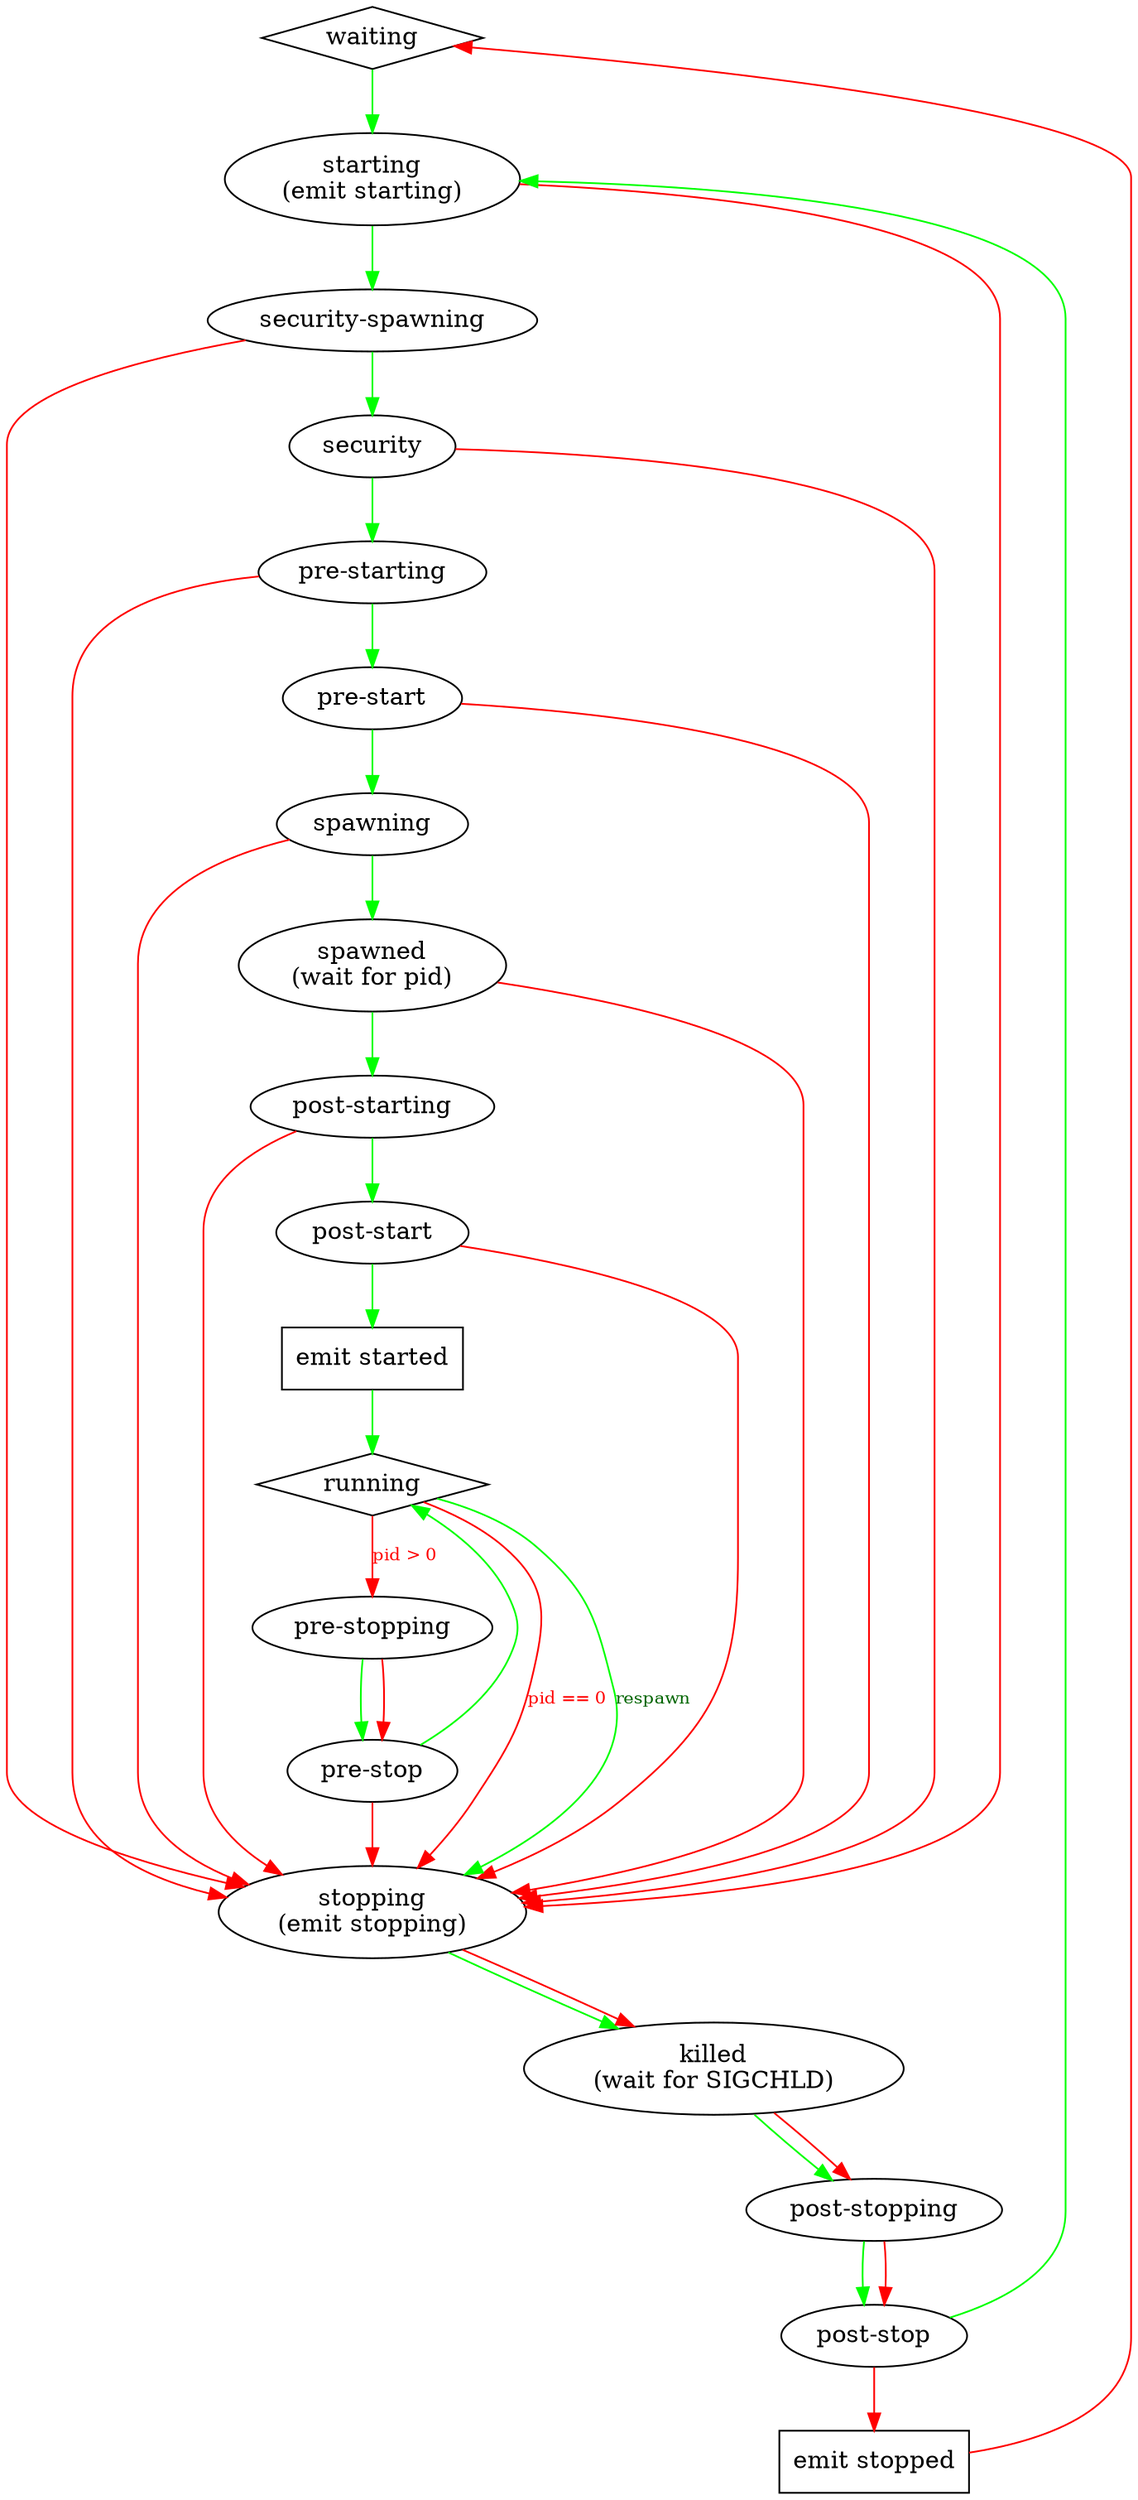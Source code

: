 /* Upstart state machine.
 *
 * Generate with:
 *   dot -Tpng -ostates.png states.dot
 *
 * Diamonds represent natural rest states in which we need to take an action
 * to change the goal.
 *
 * Ovals represent ordinary states which clear themselves when the process
 * being run, or the event that was emitted, finishes.
 *
 * Rectangles represent additional actions that are taken, they are not
 * states, instead you should follow through them to the next real state.
 *
 * Green arrows are followed while the goal is START.
 * Red arrows are followed while the goal is STOP.
 *
 * Note that from the running state, there are two read arrows leaving it;
 * these are chosen based on whether there is a process for the job or not.
 */

digraph {
	edge [fontsize=10];

	waiting [shape=diamond];
	starting [label="starting\n(emit starting)"];
	security_spawning [label="security-spawning"];
	security [label="security"];
	pre_starting [label="pre-starting"];
	pre_start [label="pre-start"];
	spawning [label="spawning"];
	spawned [label="spawned\n(wait for pid)"];
	post_starting [label="post-starting"];
	post_start [label="post-start"];
	emit_started [shape=rectangle,label="emit started"];
	running [shape=diamond];
	pre_stopping [label="pre-stopping"];
	pre_stop [label="pre-stop"];
	stopping [label="stopping\n(emit stopping)"];
	killed [label="killed\n(wait for SIGCHLD)"];
	post_stopping [label="post-stopping"];
	post_stop [label="post-stop"];
	emit_stopped [shape=rectangle,label="emit stopped"];

	constraint=false;
	waiting -> starting [color=green,weight=10];

	starting -> security_spawning [color=green,weight=10];
	starting -> stopping [color=red];

	security_spawning -> security [color=green,weight=10];
	security_spawning -> stopping [color=red];

	security -> pre_starting [color=green,weight=10];
	security -> stopping [color=red];

	pre_starting -> pre_start [color=green,weight=10];
	pre_starting -> stopping [color=red];

	pre_start -> spawning [color=green,weight=10];
	pre_start -> stopping [color=red];

	spawning -> spawned [color=green,weight=10];
	spawning -> stopping [color=red];

	spawned -> post_starting [color=green,weight=10];
	spawned -> stopping [color=red];

	post_starting -> post_start [color=green,weight=10];
	post_starting -> stopping [color=red];

	post_start -> emit_started -> running [color=green,weight=10];
	post_start -> stopping [color=red];

	running -> pre_stopping [color=red,fontcolor=red,label="pid > 0",weight=10];
	running -> stopping [color=red,fontcolor=red,label="pid == 0"];
	running -> stopping [color=green,fontcolor=darkgreen,label="respawn"];

	pre_stopping -> pre_stop [color=green,weight=10];
	pre_stopping -> pre_stop [color=red,weight=10];

	pre_stop -> running [color=green];
	pre_stop -> stopping [color=red,weight=10];

	stopping -> killed [color=green];
	stopping -> killed [color=red];

	killed -> post_stopping [color=green];
	killed -> post_stopping [color=red];

	post_stopping -> post_stop [color=green,weight=10];
	post_stopping -> post_stop [color=red];

	post_stop -> starting [color=green];
	post_stop -> emit_stopped [color=red,weight=10];

	emit_stopped -> waiting [color=red];
}
